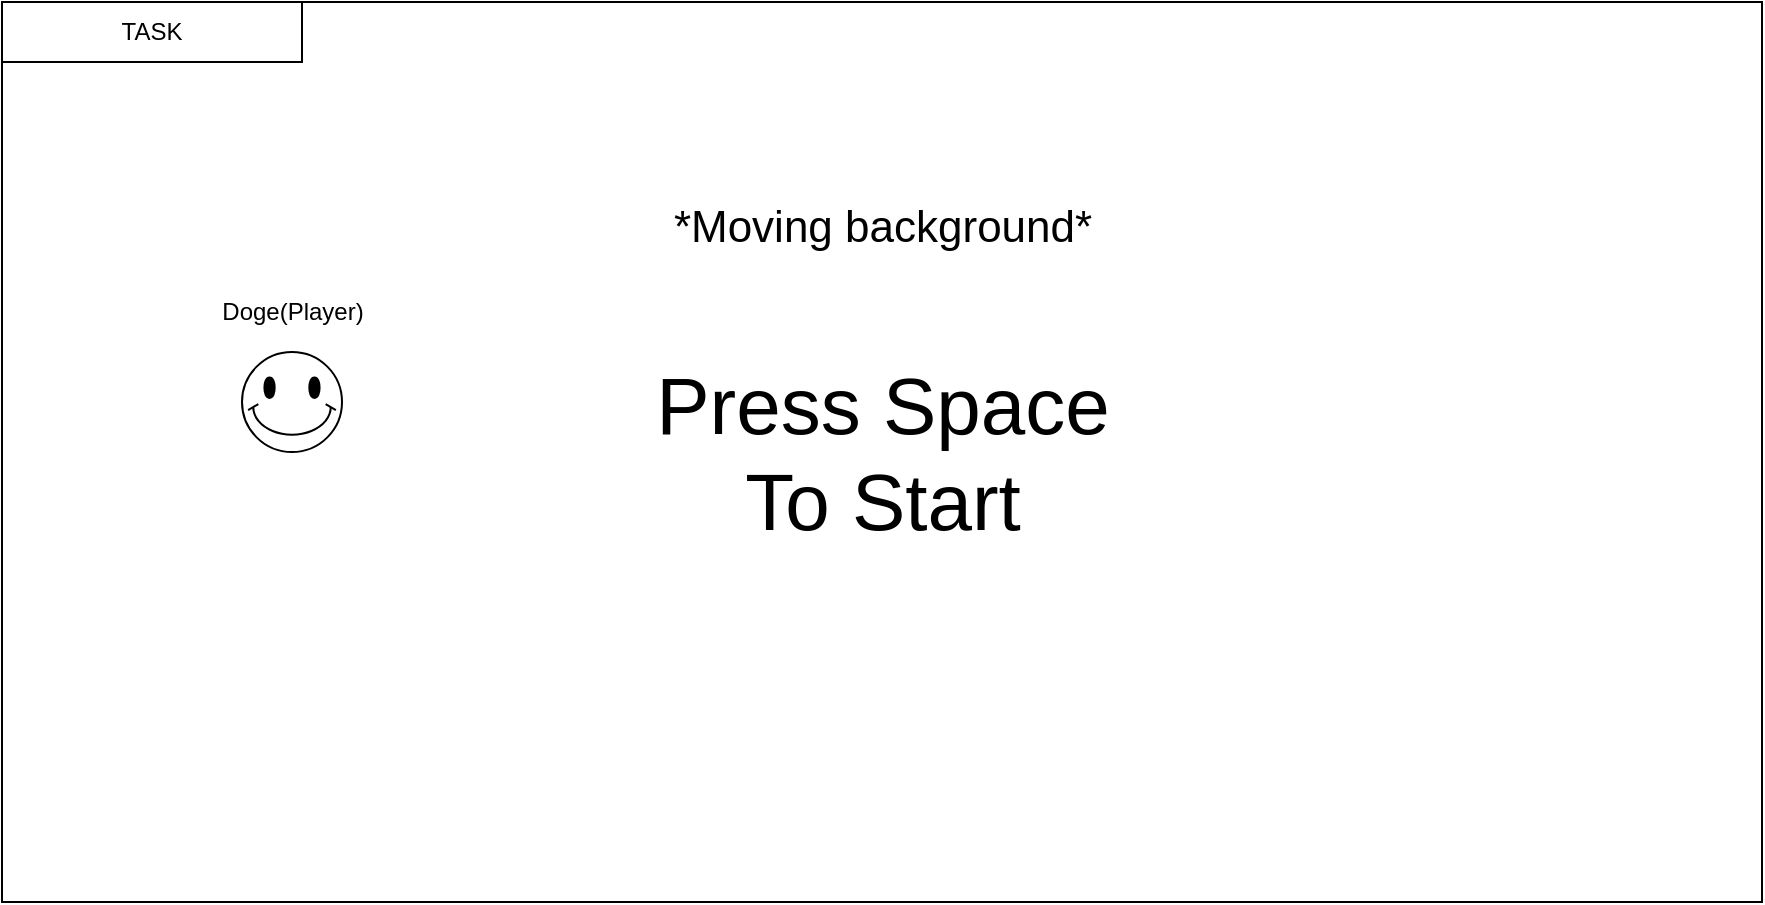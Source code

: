 <mxfile>
    <diagram id="kvlNci69M8rh5mAFWGKm" name="Page-1">
        <mxGraphModel dx="2553" dy="1110" grid="1" gridSize="10" guides="1" tooltips="1" connect="1" arrows="1" fold="1" page="1" pageScale="1" pageWidth="1600" pageHeight="900" math="0" shadow="0">
            <root>
                <mxCell id="0"/>
                <mxCell id="1" parent="0"/>
                <mxCell id="3" value="" style="verticalLabelPosition=bottom;verticalAlign=top;html=1;shape=mxgraph.basic.rect;fillColor2=none;strokeWidth=1;size=20;indent=5;labelBackgroundColor=#FFFFFF;" vertex="1" parent="1">
                    <mxGeometry x="360" y="225" width="880" height="450" as="geometry"/>
                </mxCell>
                <mxCell id="6" value="Doge(Player)" style="text;html=1;resizable=0;autosize=1;align=center;verticalAlign=middle;points=[];fillColor=none;strokeColor=none;rounded=0;labelBackgroundColor=none;fontColor=#000000;" vertex="1" parent="1">
                    <mxGeometry x="460" y="370" width="90" height="20" as="geometry"/>
                </mxCell>
                <mxCell id="20" value="TASK" style="shape=partialRectangle;whiteSpace=wrap;html=1;top=0;left=0;fillColor=none;labelBackgroundColor=none;fontColor=#000000;" vertex="1" parent="1">
                    <mxGeometry x="360" y="225" width="150" height="30" as="geometry"/>
                </mxCell>
                <mxCell id="37" value="" style="verticalLabelPosition=bottom;verticalAlign=top;html=1;shape=mxgraph.basic.smiley;labelBackgroundColor=none;fontSize=30;fontColor=#000000;" vertex="1" parent="1">
                    <mxGeometry x="480" y="400" width="50" height="50" as="geometry"/>
                </mxCell>
                <mxCell id="38" value="&lt;font style=&quot;font-size: 40px&quot;&gt;Press Space&lt;br&gt;To Start&lt;/font&gt;" style="text;html=1;resizable=0;autosize=1;align=center;verticalAlign=middle;points=[];fillColor=none;strokeColor=none;rounded=0;labelBackgroundColor=none;fontSize=30;fontColor=#000000;" vertex="1" parent="1">
                    <mxGeometry x="680" y="405" width="240" height="90" as="geometry"/>
                </mxCell>
                <mxCell id="39" value="&lt;font style=&quot;font-size: 22px&quot;&gt;*Moving background*&lt;/font&gt;" style="text;html=1;resizable=0;autosize=1;align=center;verticalAlign=middle;points=[];fillColor=none;strokeColor=none;rounded=0;labelBackgroundColor=none;fontSize=40;fontColor=#000000;" vertex="1" parent="1">
                    <mxGeometry x="690" y="300" width="220" height="60" as="geometry"/>
                </mxCell>
            </root>
        </mxGraphModel>
    </diagram>
</mxfile>